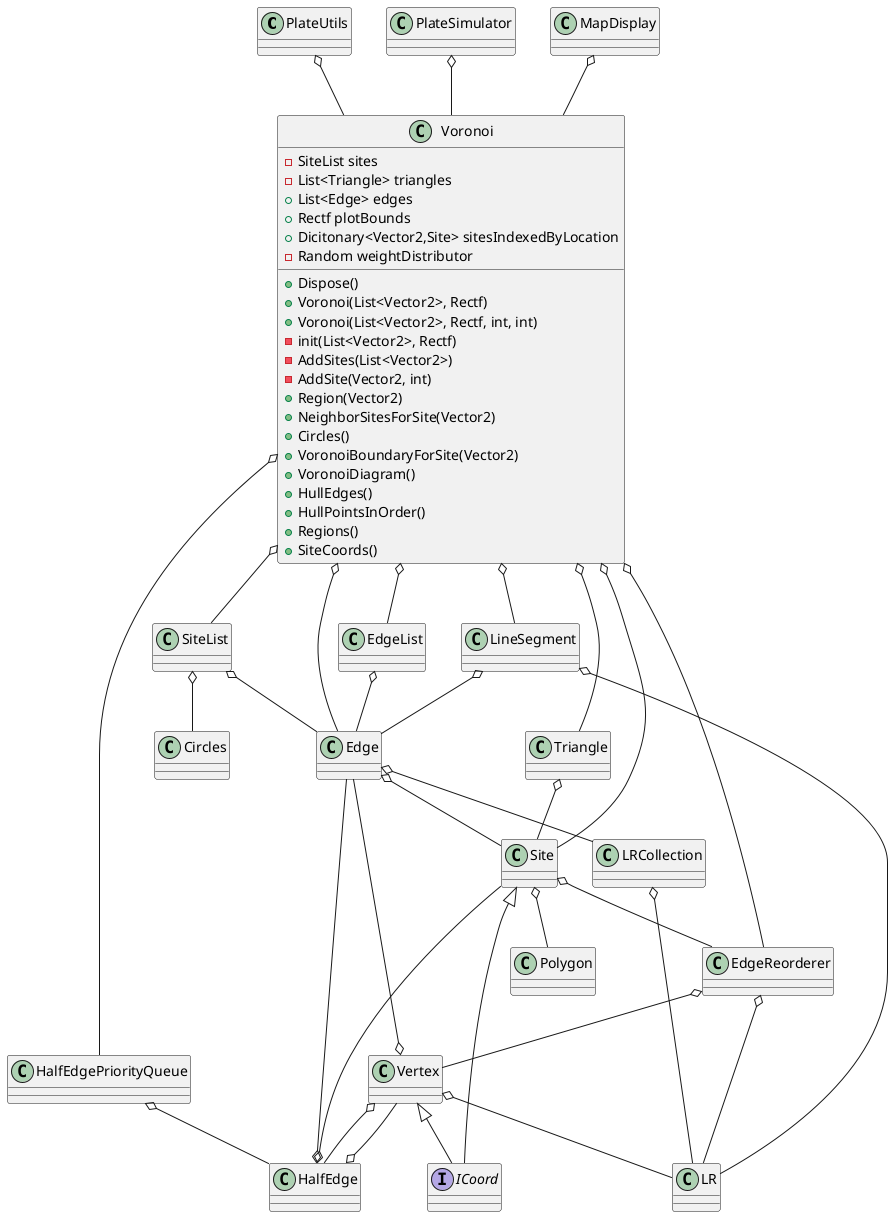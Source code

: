 ﻿@startuml
'https://plantuml.com/class-diagram

class PlateUtils

class PlateSimulator

class MapDisplay

PlateUtils o-- Voronoi
PlateSimulator o-- Voronoi
MapDisplay o-- Voronoi

class Voronoi{
-SiteList sites
-List<Triangle> triangles
+List<Edge> edges
+Rectf plotBounds
+Dicitonary<Vector2,Site> sitesIndexedByLocation
-Random weightDistributor
+Dispose()
+Voronoi(List<Vector2>, Rectf)
+Voronoi(List<Vector2>, Rectf, int, int)
-init(List<Vector2>, Rectf)
-AddSites(List<Vector2>)
-AddSite(Vector2, int)
+Region(Vector2)
+NeighborSitesForSite(Vector2)
+Circles()
+VoronoiBoundaryForSite(Vector2)
+VoronoiDiagram()
+HullEdges()
+HullPointsInOrder()
+Regions()
+SiteCoords()
}

class SiteList

class Site

class Triangle

class Edge

class EdgeReorderer

class HalfEdgePriorityQueue

class LineSegment

class HalfEdge

class LR

class LRCollection

class Vertex

class Circles

class Polygon

interface ICoord

class EdgeList

Voronoi o-- Site
Voronoi o-- SiteList
Voronoi o-- Triangle
Voronoi o-- Edge
Voronoi o-- EdgeReorderer
Voronoi o-- HalfEdgePriorityQueue
Voronoi o-- LineSegment
Voronoi o-- EdgeList
Vertex o-- Edge
SiteList o-- Edge
LineSegment o-- Edge
EdgeList o-- Edge
HalfEdge o-- Edge
Site o-- EdgeReorderer
Vertex o-- HalfEdge
HalfEdgePriorityQueue o-- HalfEdge
Vertex <|-- ICoord
Site <|-- ICoord
LineSegment o-- LR
LRCollection o-- LR
Vertex o-- LR
EdgeReorderer o-- LR
Edge o-- LRCollection
HalfEdge o-- Site
Triangle o-- Site
Edge o-- Site
HalfEdge o-- Vertex
EdgeReorderer o-- Vertex
SiteList o-- Circles
Site o-- Polygon

@enduml